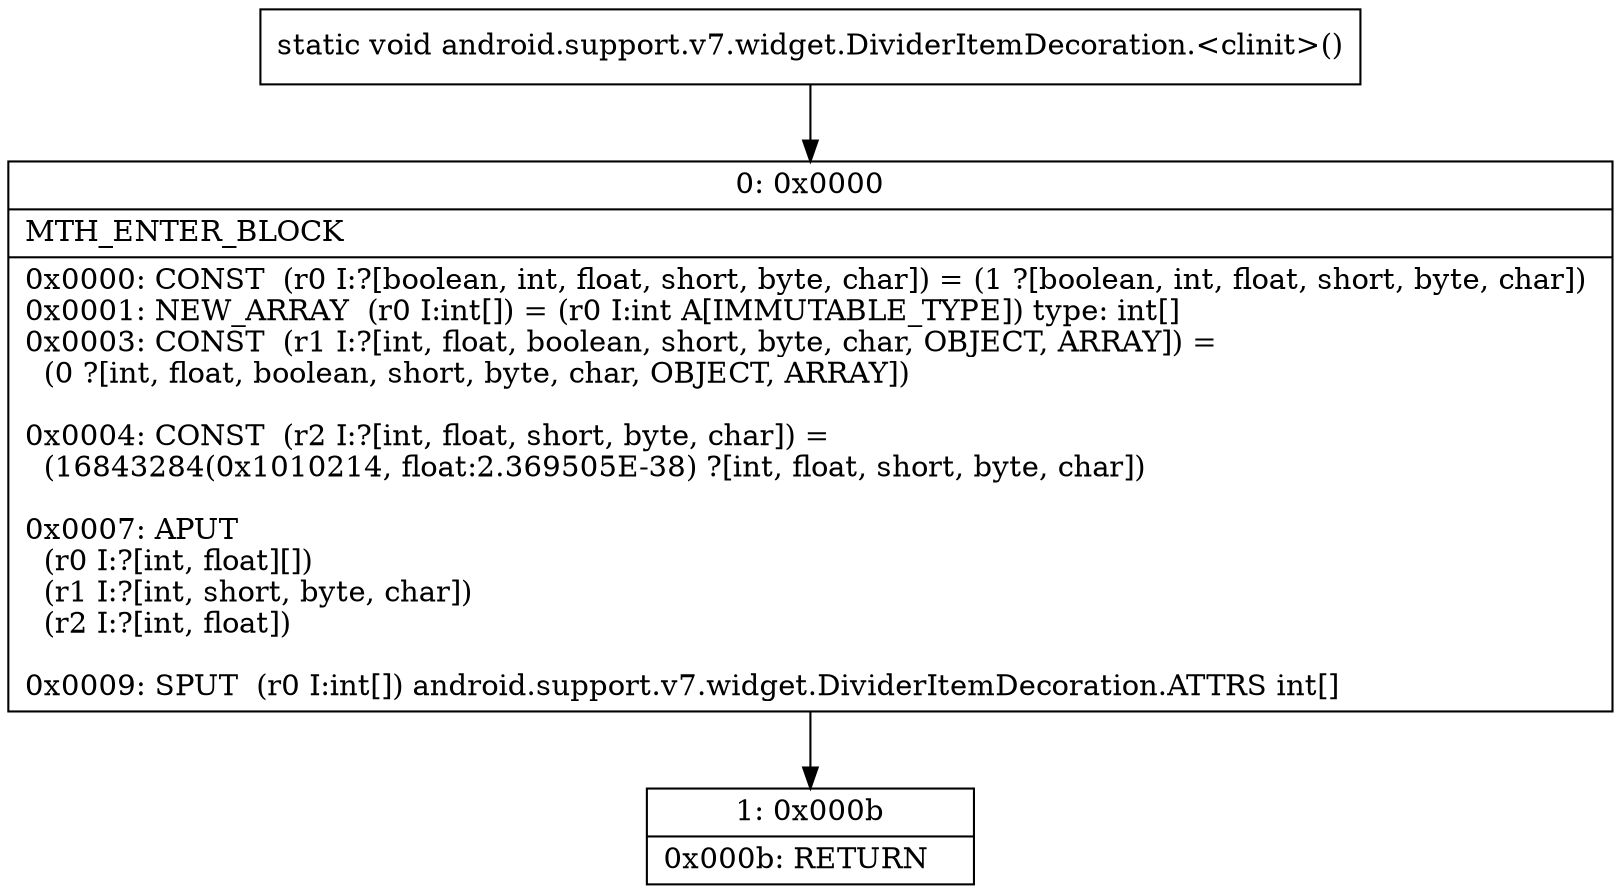 digraph "CFG forandroid.support.v7.widget.DividerItemDecoration.\<clinit\>()V" {
Node_0 [shape=record,label="{0\:\ 0x0000|MTH_ENTER_BLOCK\l|0x0000: CONST  (r0 I:?[boolean, int, float, short, byte, char]) = (1 ?[boolean, int, float, short, byte, char]) \l0x0001: NEW_ARRAY  (r0 I:int[]) = (r0 I:int A[IMMUTABLE_TYPE]) type: int[] \l0x0003: CONST  (r1 I:?[int, float, boolean, short, byte, char, OBJECT, ARRAY]) = \l  (0 ?[int, float, boolean, short, byte, char, OBJECT, ARRAY])\l \l0x0004: CONST  (r2 I:?[int, float, short, byte, char]) = \l  (16843284(0x1010214, float:2.369505E\-38) ?[int, float, short, byte, char])\l \l0x0007: APUT  \l  (r0 I:?[int, float][])\l  (r1 I:?[int, short, byte, char])\l  (r2 I:?[int, float])\l \l0x0009: SPUT  (r0 I:int[]) android.support.v7.widget.DividerItemDecoration.ATTRS int[] \l}"];
Node_1 [shape=record,label="{1\:\ 0x000b|0x000b: RETURN   \l}"];
MethodNode[shape=record,label="{static void android.support.v7.widget.DividerItemDecoration.\<clinit\>() }"];
MethodNode -> Node_0;
Node_0 -> Node_1;
}

